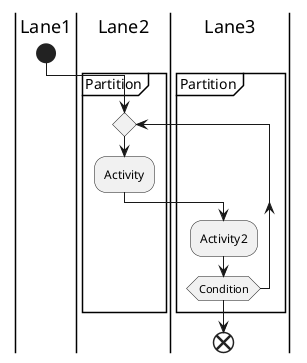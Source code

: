 {
  "sha1": "55ml77j1fzm4l4saz8r9t8j4pq0e44x",
  "insertion": {
    "when": "2024-05-30T20:48:20.658Z",
    "url": "http://plantuml.sourceforge.net/qa/?qa=5141/activity-beta-stack-overflow-when-lane-partition-repeat",
    "user": "plantuml@gmail.com"
  }
}
@startuml
|Lane1|
start
|Lane2|
partition "Partition" {
repeat
:Activity;
|Lane3|
:Activity2;
repeat while (Condition)
}
end
@enduml
